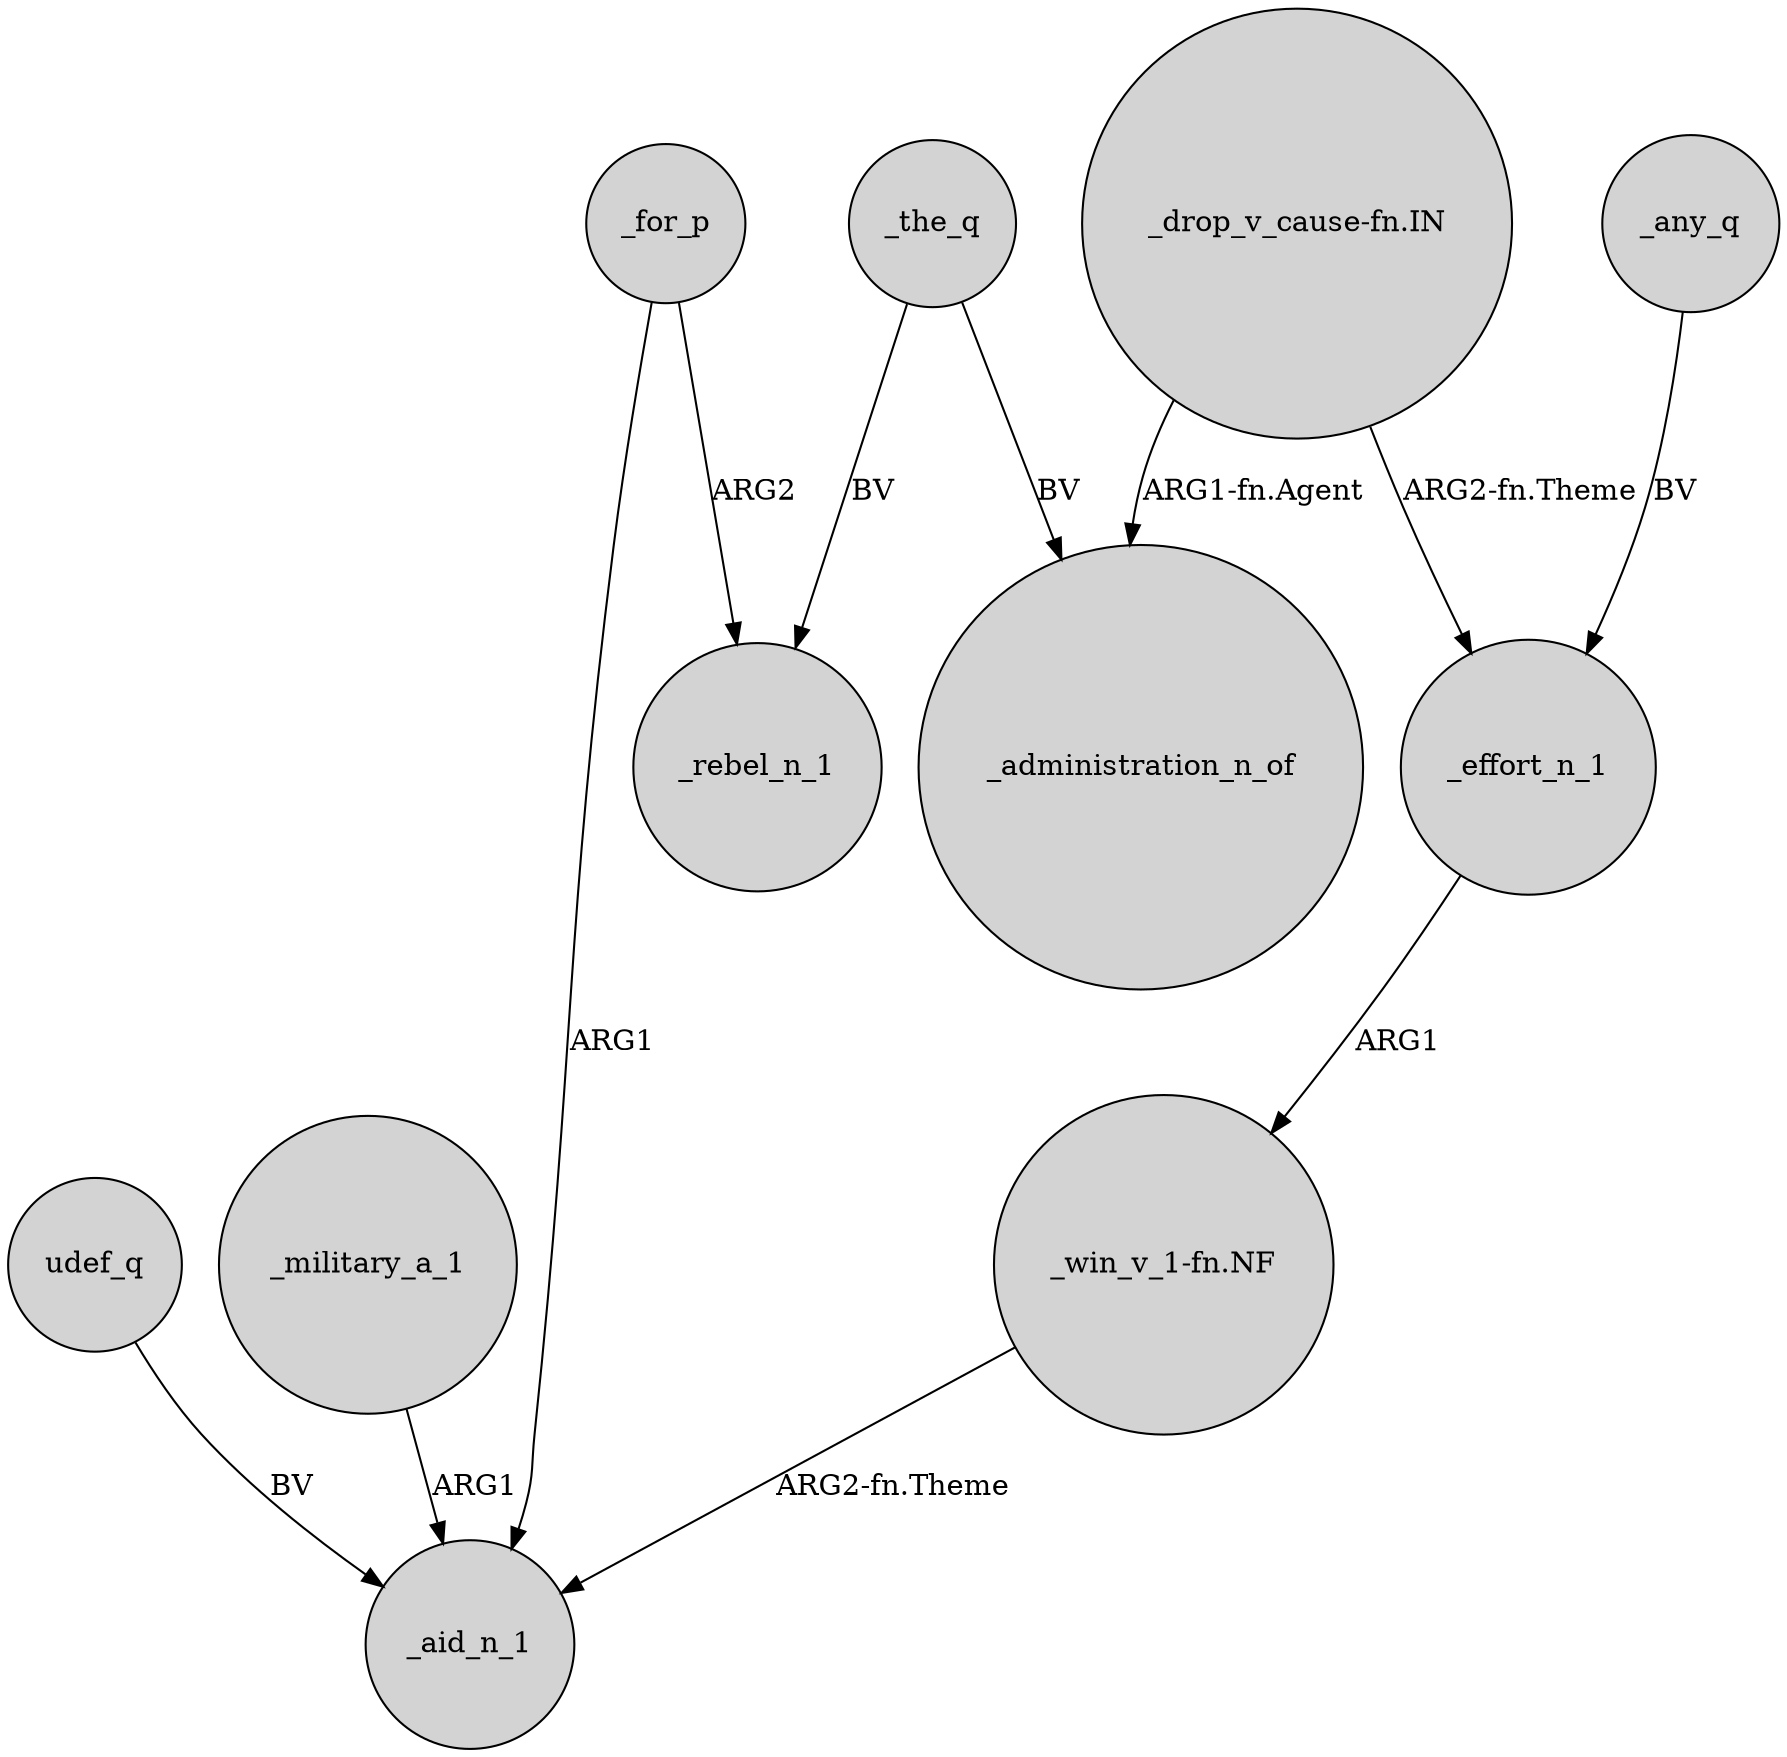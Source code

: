 digraph {
	node [shape=circle style=filled]
	udef_q -> _aid_n_1 [label=BV]
	"_drop_v_cause-fn.IN" -> _administration_n_of [label="ARG1-fn.Agent"]
	_military_a_1 -> _aid_n_1 [label=ARG1]
	"_drop_v_cause-fn.IN" -> _effort_n_1 [label="ARG2-fn.Theme"]
	_any_q -> _effort_n_1 [label=BV]
	_the_q -> _administration_n_of [label=BV]
	_for_p -> _rebel_n_1 [label=ARG2]
	"_win_v_1-fn.NF" -> _aid_n_1 [label="ARG2-fn.Theme"]
	_the_q -> _rebel_n_1 [label=BV]
	_effort_n_1 -> "_win_v_1-fn.NF" [label=ARG1]
	_for_p -> _aid_n_1 [label=ARG1]
}
